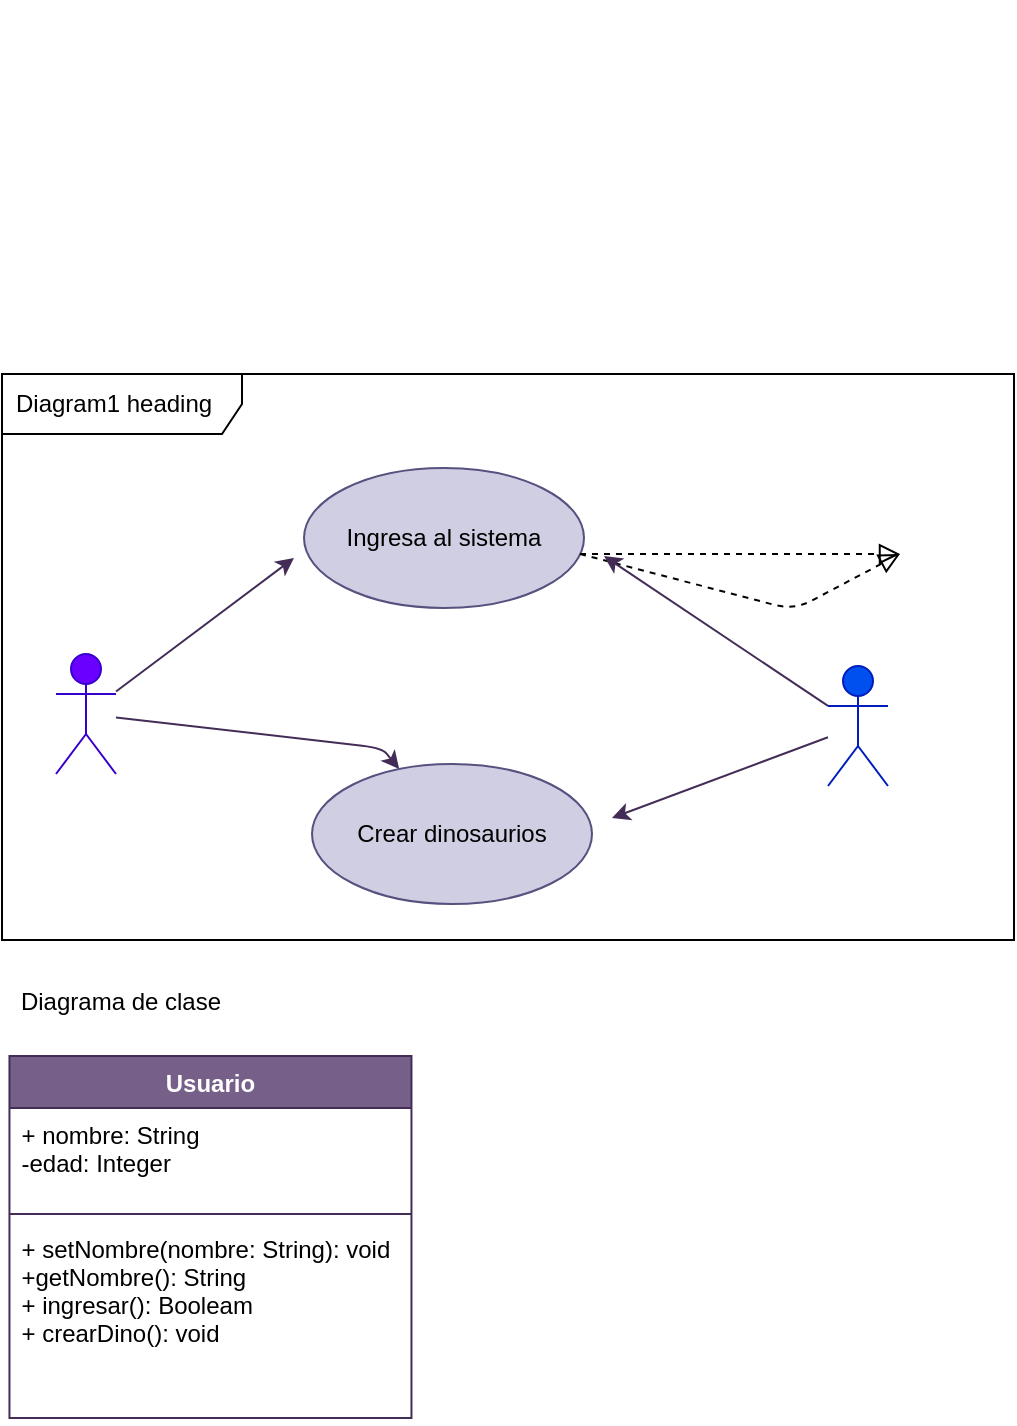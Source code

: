 <mxfile>
    <diagram id="v77HGkIFQDvU7Ed_v2E9" name="Página-1">
        <mxGraphModel dx="162" dy="460" grid="0" gridSize="10" guides="1" tooltips="1" connect="1" arrows="1" fold="1" page="1" pageScale="1" pageWidth="827" pageHeight="1169" background="none" math="0" shadow="0">
            <root>
                <mxCell id="0"/>
                <mxCell id="1" parent="0"/>
                <mxCell id="3" value="" style="shape=image;verticalLabelPosition=bottom;labelBackgroundColor=default;verticalAlign=top;aspect=fixed;imageAspect=0;image=https://1.bp.blogspot.com/-eqT4sdqKnhQ/WWTnSmkxHXI/AAAAAAAAHV4/RyoOMKcFy6MA8Z9mRtYhpeTD_BkWpi6kgCEwYBhgL/s1600/BDdinosaurs4.png;direction=east;" vertex="1" parent="1">
                    <mxGeometry x="59.45" y="36" width="134.55" height="133" as="geometry"/>
                </mxCell>
                <mxCell id="4" value="" style="shape=image;verticalLabelPosition=bottom;labelBackgroundColor=default;verticalAlign=top;aspect=fixed;imageAspect=0;image=https://4.bp.blogspot.com/-_jH2U5sajoU/WWTnUMTAzVI/AAAAAAAAHWA/5u2yQXfwm_cmb-63QySmdvn3oiJtLAIqACEwYBhgL/s1600/BDdinosaurs5.png;" vertex="1" parent="1">
                    <mxGeometry x="343" y="36" width="94.04" height="85" as="geometry"/>
                </mxCell>
                <mxCell id="23" style="edgeStyle=none;html=1;fillColor=#76608a;strokeColor=#432D57;" edge="1" parent="1" source="10">
                    <mxGeometry relative="1" as="geometry">
                        <mxPoint x="189" y="315" as="targetPoint"/>
                    </mxGeometry>
                </mxCell>
                <mxCell id="24" style="edgeStyle=none;html=1;fillColor=#76608a;strokeColor=#432D57;" edge="1" parent="1" source="10" target="13">
                    <mxGeometry relative="1" as="geometry">
                        <mxPoint x="192" y="451" as="targetPoint"/>
                        <Array as="points">
                            <mxPoint x="233" y="410"/>
                        </Array>
                    </mxGeometry>
                </mxCell>
                <mxCell id="10" value="Actor" style="shape=umlActor;verticalLabelPosition=bottom;verticalAlign=top;html=1;fillColor=#6a00ff;fontColor=#ffffff;strokeColor=#3700CC;" vertex="1" parent="1">
                    <mxGeometry x="70" y="363" width="30" height="60" as="geometry"/>
                </mxCell>
                <mxCell id="11" value="Ingresa al sistema" style="ellipse;whiteSpace=wrap;html=1;fillColor=#d0cee2;strokeColor=#56517e;" vertex="1" parent="1">
                    <mxGeometry x="194" y="270" width="140" height="70" as="geometry"/>
                </mxCell>
                <mxCell id="13" value="Crear dinosaurios" style="ellipse;whiteSpace=wrap;html=1;fillColor=#d0cee2;strokeColor=#56517e;" vertex="1" parent="1">
                    <mxGeometry x="198" y="418" width="140" height="70" as="geometry"/>
                </mxCell>
                <mxCell id="14" value="" style="endArrow=block;startArrow=none;endFill=0;startFill=0;endSize=8;html=1;verticalAlign=bottom;dashed=1;labelBackgroundColor=none;" edge="1" parent="1">
                    <mxGeometry width="160" relative="1" as="geometry">
                        <mxPoint x="332" y="313" as="sourcePoint"/>
                        <mxPoint x="492" y="313" as="targetPoint"/>
                        <Array as="points">
                            <mxPoint x="439" y="341"/>
                        </Array>
                    </mxGeometry>
                </mxCell>
                <mxCell id="15" value="" style="endArrow=block;startArrow=none;endFill=0;startFill=0;endSize=8;html=1;verticalAlign=bottom;dashed=1;labelBackgroundColor=none;" edge="1" parent="1">
                    <mxGeometry width="160" relative="1" as="geometry">
                        <mxPoint x="332" y="313" as="sourcePoint"/>
                        <mxPoint x="492" y="313" as="targetPoint"/>
                    </mxGeometry>
                </mxCell>
                <mxCell id="26" style="edgeStyle=none;html=1;fillColor=#76608a;strokeColor=#432D57;" edge="1" parent="1" source="25">
                    <mxGeometry relative="1" as="geometry">
                        <mxPoint x="344" y="314" as="targetPoint"/>
                    </mxGeometry>
                </mxCell>
                <mxCell id="27" style="edgeStyle=none;html=1;fillColor=#76608a;strokeColor=#432D57;" edge="1" parent="1" source="25">
                    <mxGeometry relative="1" as="geometry">
                        <mxPoint x="348" y="445" as="targetPoint"/>
                    </mxGeometry>
                </mxCell>
                <mxCell id="25" value="Actor" style="shape=umlActor;verticalLabelPosition=bottom;verticalAlign=top;html=1;fillColor=#0050ef;fontColor=#ffffff;strokeColor=#001DBC;" vertex="1" parent="1">
                    <mxGeometry x="456" y="369" width="30" height="60" as="geometry"/>
                </mxCell>
                <mxCell id="28" value="Diagram1 heading" style="shape=umlFrame;whiteSpace=wrap;html=1;width=120;height=30;boundedLbl=1;verticalAlign=middle;align=left;spacingLeft=5;labelBackgroundColor=none;strokeColor=#000000;" vertex="1" parent="1">
                    <mxGeometry x="43" y="223" width="506" height="283" as="geometry"/>
                </mxCell>
                <mxCell id="29" value="Usuario" style="swimlane;fontStyle=1;align=center;verticalAlign=top;childLayout=stackLayout;horizontal=1;startSize=26;horizontalStack=0;resizeParent=1;resizeParentMax=0;resizeLast=0;collapsible=1;marginBottom=0;labelBackgroundColor=none;strokeColor=#432D57;fillColor=#76608a;fontColor=#ffffff;" vertex="1" parent="1">
                    <mxGeometry x="46.73" y="564" width="201" height="181" as="geometry"/>
                </mxCell>
                <mxCell id="30" value="+ nombre: String&#10;-edad: Integer" style="text;strokeColor=none;fillColor=none;align=left;verticalAlign=top;spacingLeft=4;spacingRight=4;overflow=hidden;rotatable=0;points=[[0,0.5],[1,0.5]];portConstraint=eastwest;labelBackgroundColor=none;" vertex="1" parent="29">
                    <mxGeometry y="26" width="201" height="49" as="geometry"/>
                </mxCell>
                <mxCell id="31" value="" style="line;strokeWidth=1;fillColor=none;align=left;verticalAlign=middle;spacingTop=-1;spacingLeft=3;spacingRight=3;rotatable=0;labelPosition=right;points=[];portConstraint=eastwest;strokeColor=inherit;labelBackgroundColor=none;" vertex="1" parent="29">
                    <mxGeometry y="75" width="201" height="8" as="geometry"/>
                </mxCell>
                <mxCell id="32" value="+ setNombre(nombre: String): void&#10;+getNombre(): String&#10;+ ingresar(): Booleam&#10;+ crearDino(): void" style="text;strokeColor=none;fillColor=none;align=left;verticalAlign=top;spacingLeft=4;spacingRight=4;overflow=hidden;rotatable=0;points=[[0,0.5],[1,0.5]];portConstraint=eastwest;labelBackgroundColor=none;" vertex="1" parent="29">
                    <mxGeometry y="83" width="201" height="98" as="geometry"/>
                </mxCell>
                <mxCell id="36" value="Diagrama de clase" style="text;html=1;align=center;verticalAlign=middle;resizable=0;points=[];autosize=1;strokeColor=none;fillColor=none;" vertex="1" parent="1">
                    <mxGeometry x="43" y="524" width="118" height="26" as="geometry"/>
                </mxCell>
            </root>
        </mxGraphModel>
    </diagram>
</mxfile>